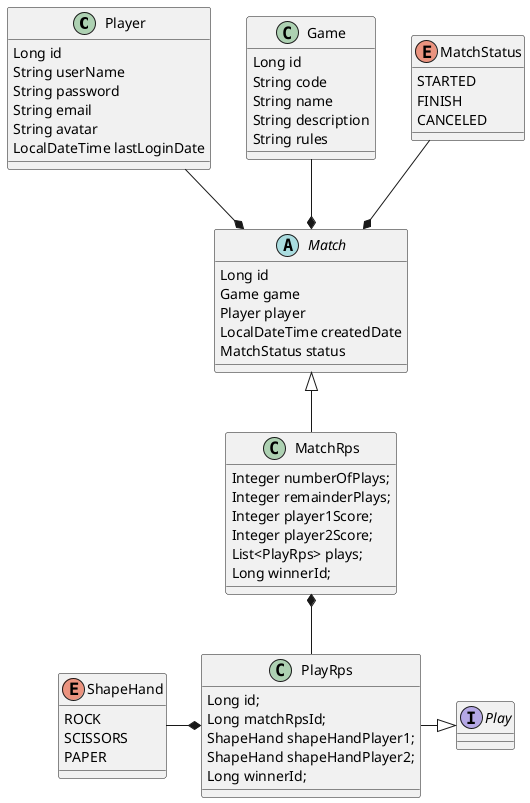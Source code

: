 @startuml
class Player{
Long id
String userName
String password
String email
String avatar
LocalDateTime lastLoginDate
}

class Game{
Long id
String code
String name
String description
String rules
}
 abstract Match{
Long id
Game game
Player player
LocalDateTime createdDate
MatchStatus status
}
class MatchRps{
Integer numberOfPlays;
Integer remainderPlays;
Integer player1Score;
Integer player2Score;
List<PlayRps> plays;
Long winnerId;
}
interface Play{
}

class PlayRps{
Long id;
Long matchRpsId;
ShapeHand shapeHandPlayer1;
ShapeHand shapeHandPlayer2;
Long winnerId;
}
enum ShapeHand{
ROCK
SCISSORS
PAPER
}

enum MatchStatus{
STARTED
FINISH
CANCELED
}

MatchStatus --* Match
Game --* Match
Player --* Match
Match <|-- MatchRps
MatchRps *-- PlayRps
PlayRps *-l- ShapeHand
PlayRps -r-|> Play
@enduml